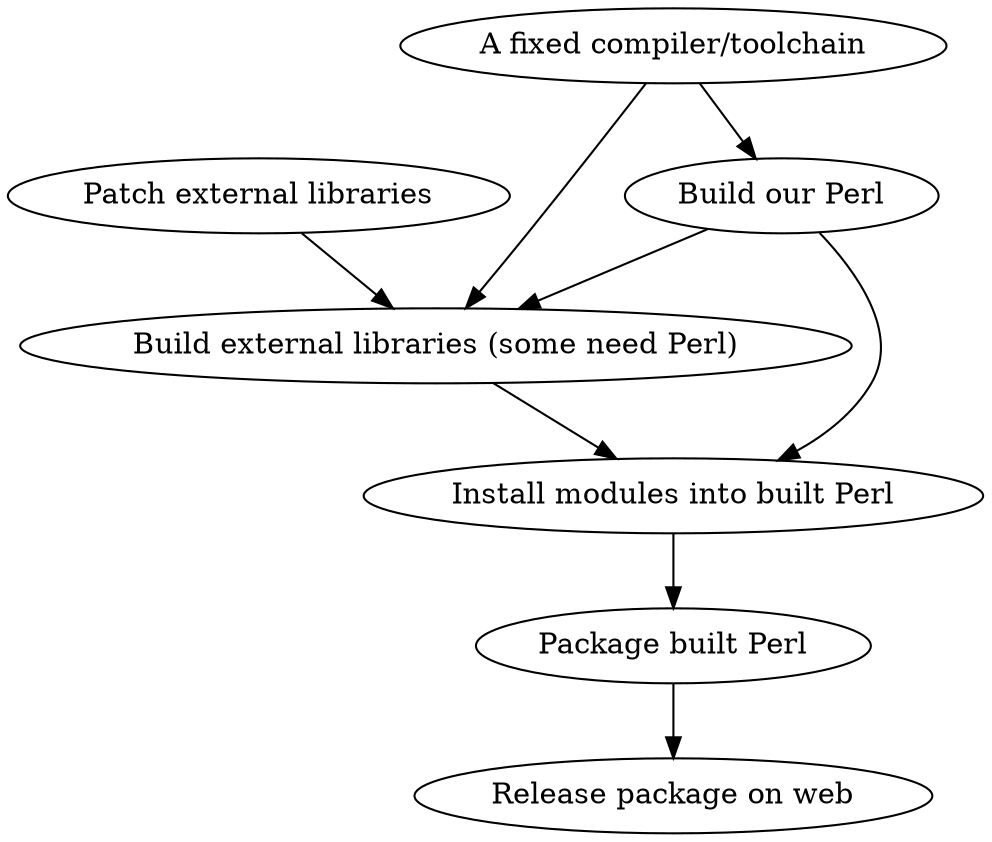 digraph spbuild {
  extlibpatch [label="Patch external libraries"];
  pinnedcompiler [label="A fixed compiler/toolchain"];
  perlbuild [label="Build our Perl"];
  extlibbuild [label="Build external libraries (some need Perl)"];
  perlmodinstall [label="Install modules into built Perl"];
  perlpackage [label="Package built Perl"];
  perlrelease [label="Release package on web"];

  extlibpatch -> extlibbuild;
  pinnedcompiler -> extlibbuild;
  pinnedcompiler -> perlbuild;
  perlbuild -> extlibbuild;
  extlibbuild -> perlmodinstall;
  perlbuild -> perlmodinstall;
  perlmodinstall -> perlpackage;
  perlpackage -> perlrelease;
}
